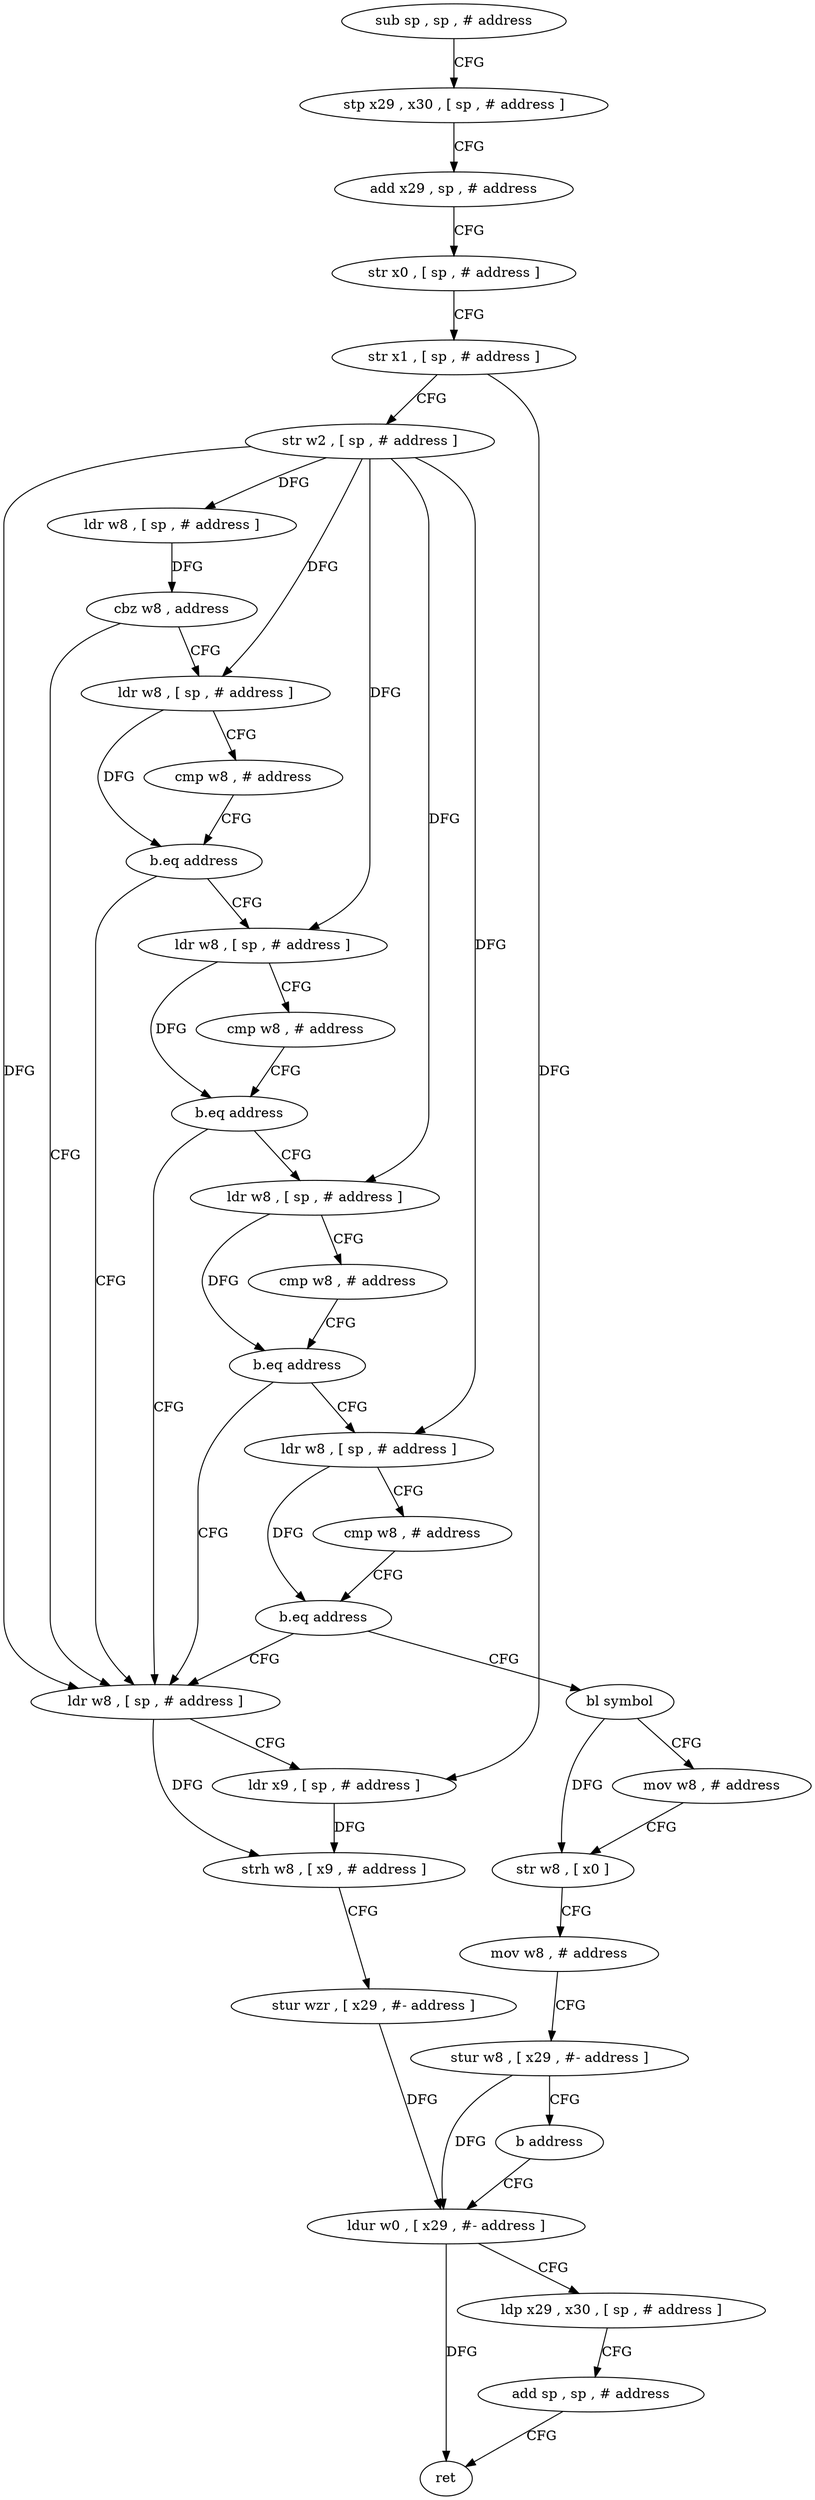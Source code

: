 digraph "func" {
"4223552" [label = "sub sp , sp , # address" ]
"4223556" [label = "stp x29 , x30 , [ sp , # address ]" ]
"4223560" [label = "add x29 , sp , # address" ]
"4223564" [label = "str x0 , [ sp , # address ]" ]
"4223568" [label = "str x1 , [ sp , # address ]" ]
"4223572" [label = "str w2 , [ sp , # address ]" ]
"4223576" [label = "ldr w8 , [ sp , # address ]" ]
"4223580" [label = "cbz w8 , address" ]
"4223656" [label = "ldr w8 , [ sp , # address ]" ]
"4223584" [label = "ldr w8 , [ sp , # address ]" ]
"4223660" [label = "ldr x9 , [ sp , # address ]" ]
"4223664" [label = "strh w8 , [ x9 , # address ]" ]
"4223668" [label = "stur wzr , [ x29 , #- address ]" ]
"4223672" [label = "ldur w0 , [ x29 , #- address ]" ]
"4223588" [label = "cmp w8 , # address" ]
"4223592" [label = "b.eq address" ]
"4223596" [label = "ldr w8 , [ sp , # address ]" ]
"4223600" [label = "cmp w8 , # address" ]
"4223604" [label = "b.eq address" ]
"4223608" [label = "ldr w8 , [ sp , # address ]" ]
"4223612" [label = "cmp w8 , # address" ]
"4223616" [label = "b.eq address" ]
"4223620" [label = "ldr w8 , [ sp , # address ]" ]
"4223624" [label = "cmp w8 , # address" ]
"4223628" [label = "b.eq address" ]
"4223632" [label = "bl symbol" ]
"4223636" [label = "mov w8 , # address" ]
"4223640" [label = "str w8 , [ x0 ]" ]
"4223644" [label = "mov w8 , # address" ]
"4223648" [label = "stur w8 , [ x29 , #- address ]" ]
"4223652" [label = "b address" ]
"4223676" [label = "ldp x29 , x30 , [ sp , # address ]" ]
"4223680" [label = "add sp , sp , # address" ]
"4223684" [label = "ret" ]
"4223552" -> "4223556" [ label = "CFG" ]
"4223556" -> "4223560" [ label = "CFG" ]
"4223560" -> "4223564" [ label = "CFG" ]
"4223564" -> "4223568" [ label = "CFG" ]
"4223568" -> "4223572" [ label = "CFG" ]
"4223568" -> "4223660" [ label = "DFG" ]
"4223572" -> "4223576" [ label = "DFG" ]
"4223572" -> "4223656" [ label = "DFG" ]
"4223572" -> "4223584" [ label = "DFG" ]
"4223572" -> "4223596" [ label = "DFG" ]
"4223572" -> "4223608" [ label = "DFG" ]
"4223572" -> "4223620" [ label = "DFG" ]
"4223576" -> "4223580" [ label = "DFG" ]
"4223580" -> "4223656" [ label = "CFG" ]
"4223580" -> "4223584" [ label = "CFG" ]
"4223656" -> "4223660" [ label = "CFG" ]
"4223656" -> "4223664" [ label = "DFG" ]
"4223584" -> "4223588" [ label = "CFG" ]
"4223584" -> "4223592" [ label = "DFG" ]
"4223660" -> "4223664" [ label = "DFG" ]
"4223664" -> "4223668" [ label = "CFG" ]
"4223668" -> "4223672" [ label = "DFG" ]
"4223672" -> "4223676" [ label = "CFG" ]
"4223672" -> "4223684" [ label = "DFG" ]
"4223588" -> "4223592" [ label = "CFG" ]
"4223592" -> "4223656" [ label = "CFG" ]
"4223592" -> "4223596" [ label = "CFG" ]
"4223596" -> "4223600" [ label = "CFG" ]
"4223596" -> "4223604" [ label = "DFG" ]
"4223600" -> "4223604" [ label = "CFG" ]
"4223604" -> "4223656" [ label = "CFG" ]
"4223604" -> "4223608" [ label = "CFG" ]
"4223608" -> "4223612" [ label = "CFG" ]
"4223608" -> "4223616" [ label = "DFG" ]
"4223612" -> "4223616" [ label = "CFG" ]
"4223616" -> "4223656" [ label = "CFG" ]
"4223616" -> "4223620" [ label = "CFG" ]
"4223620" -> "4223624" [ label = "CFG" ]
"4223620" -> "4223628" [ label = "DFG" ]
"4223624" -> "4223628" [ label = "CFG" ]
"4223628" -> "4223656" [ label = "CFG" ]
"4223628" -> "4223632" [ label = "CFG" ]
"4223632" -> "4223636" [ label = "CFG" ]
"4223632" -> "4223640" [ label = "DFG" ]
"4223636" -> "4223640" [ label = "CFG" ]
"4223640" -> "4223644" [ label = "CFG" ]
"4223644" -> "4223648" [ label = "CFG" ]
"4223648" -> "4223652" [ label = "CFG" ]
"4223648" -> "4223672" [ label = "DFG" ]
"4223652" -> "4223672" [ label = "CFG" ]
"4223676" -> "4223680" [ label = "CFG" ]
"4223680" -> "4223684" [ label = "CFG" ]
}
